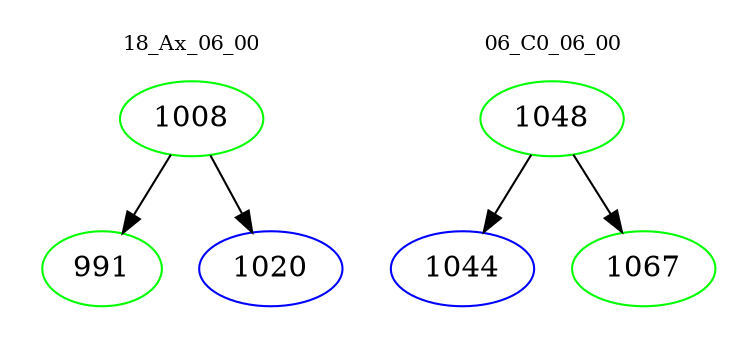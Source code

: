 digraph{
subgraph cluster_0 {
color = white
label = "18_Ax_06_00";
fontsize=10;
T0_1008 [label="1008", color="green"]
T0_1008 -> T0_991 [color="black"]
T0_991 [label="991", color="green"]
T0_1008 -> T0_1020 [color="black"]
T0_1020 [label="1020", color="blue"]
}
subgraph cluster_1 {
color = white
label = "06_C0_06_00";
fontsize=10;
T1_1048 [label="1048", color="green"]
T1_1048 -> T1_1044 [color="black"]
T1_1044 [label="1044", color="blue"]
T1_1048 -> T1_1067 [color="black"]
T1_1067 [label="1067", color="green"]
}
}
